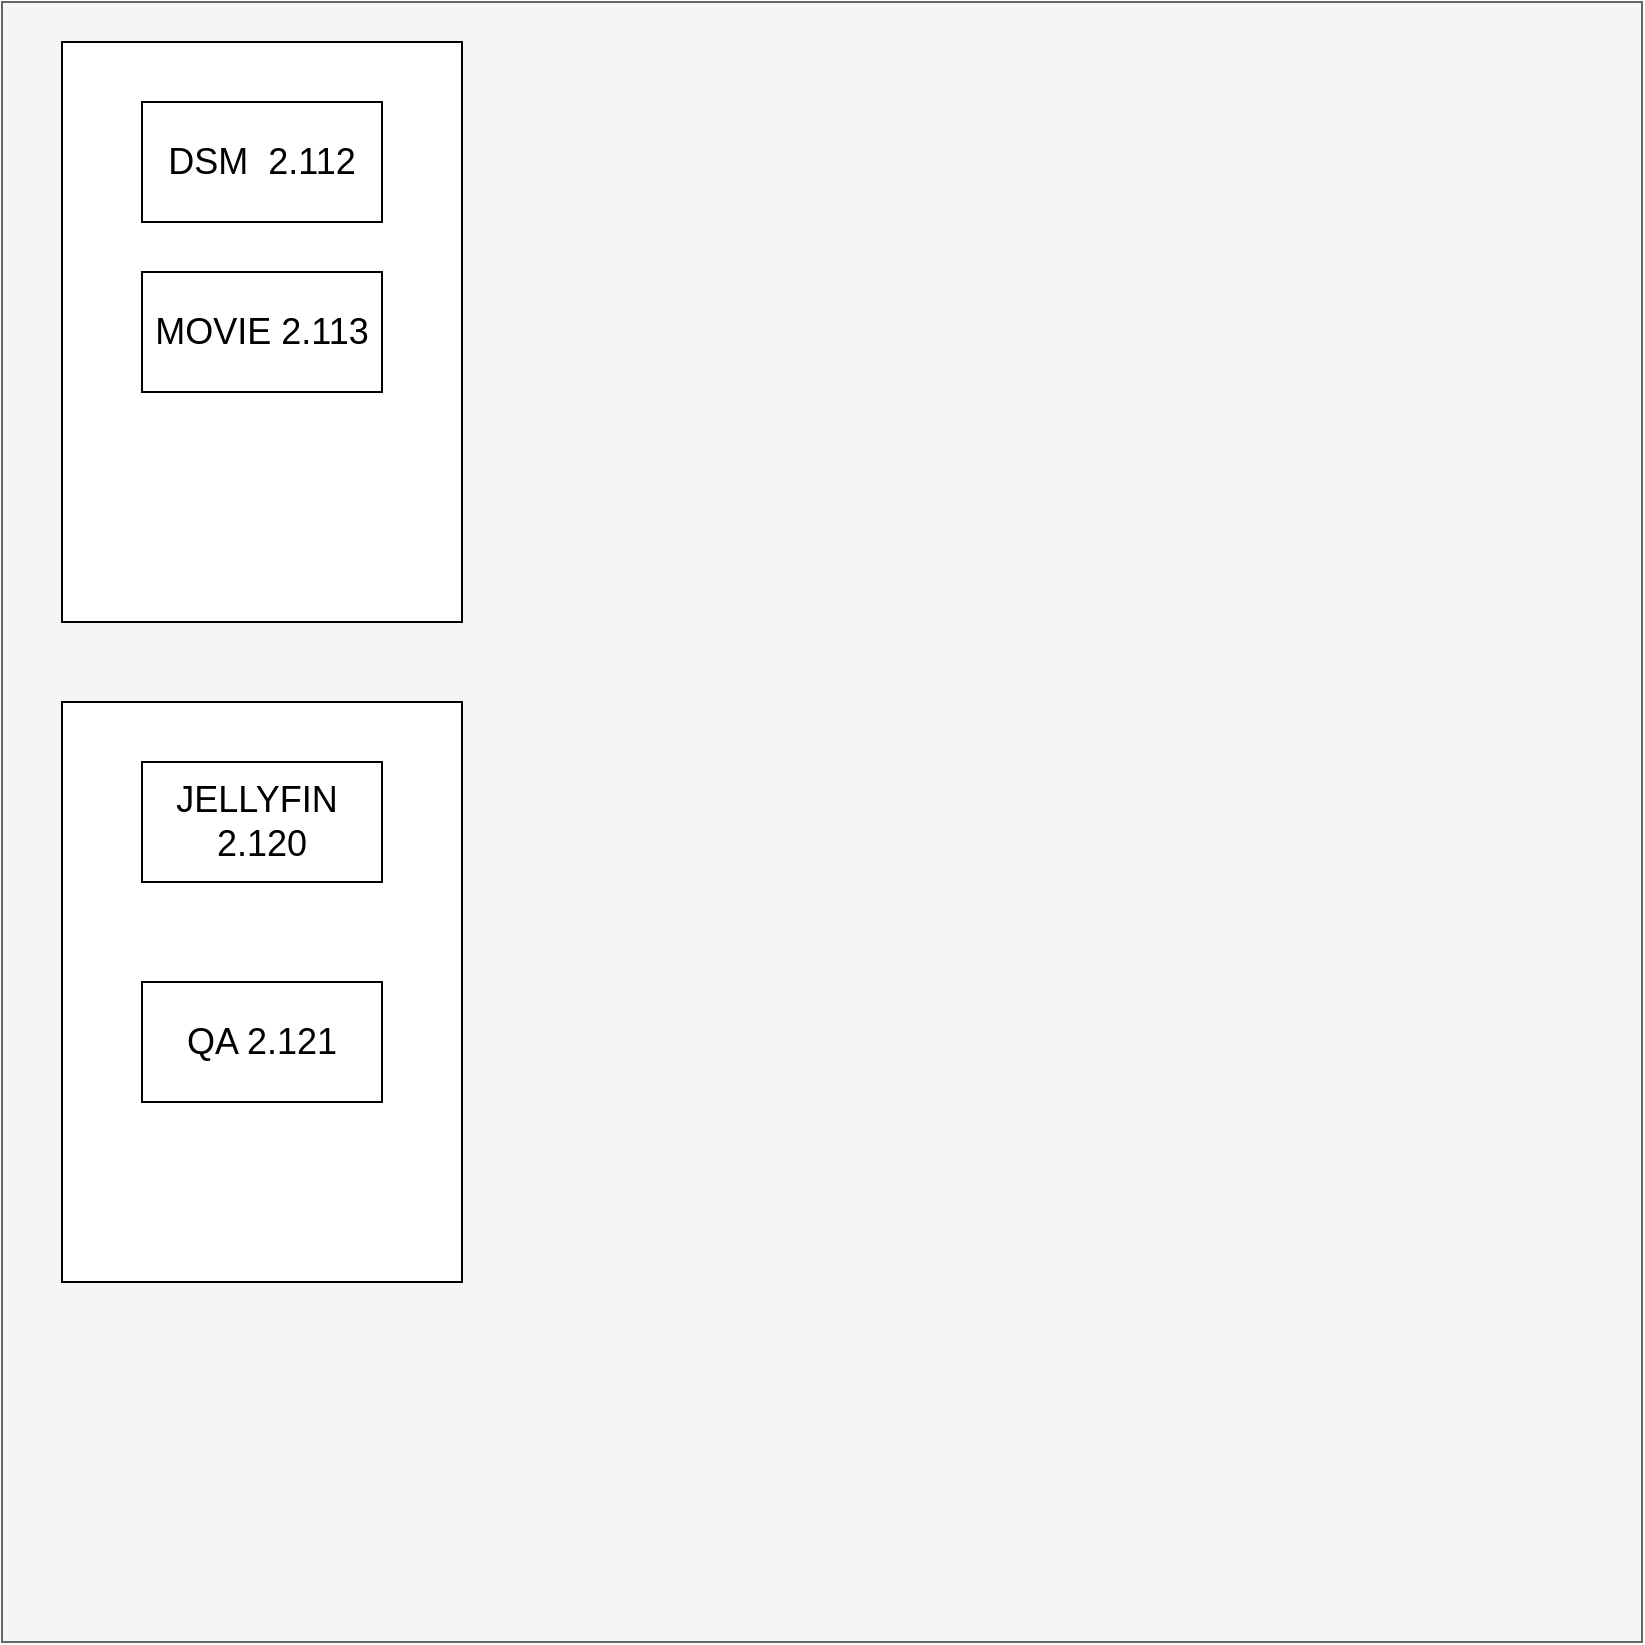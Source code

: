 <mxfile version="17.4.5" type="github">
  <diagram name="Page-1" id="c37626ed-c26b-45fb-9056-f9ebc6bb27b6">
    <mxGraphModel dx="1483" dy="770" grid="1" gridSize="10" guides="1" tooltips="1" connect="1" arrows="1" fold="1" page="1" pageScale="1" pageWidth="1100" pageHeight="850" background="none" math="0" shadow="0">
      <root>
        <mxCell id="0" />
        <mxCell id="1" parent="0" />
        <mxCell id="8IVKxD9z1tIuyVHuPr6r-1" value="" style="whiteSpace=wrap;html=1;aspect=fixed;fillColor=#f5f5f5;fontColor=#333333;strokeColor=#666666;" vertex="1" parent="1">
          <mxGeometry x="130" y="90" width="820" height="820" as="geometry" />
        </mxCell>
        <mxCell id="8IVKxD9z1tIuyVHuPr6r-3" value="" style="rounded=0;whiteSpace=wrap;html=1;" vertex="1" parent="1">
          <mxGeometry x="160" y="110" width="200" height="290" as="geometry" />
        </mxCell>
        <mxCell id="8IVKxD9z1tIuyVHuPr6r-5" value="DSM&amp;nbsp; 2.112" style="rounded=0;whiteSpace=wrap;html=1;fontSize=18;" vertex="1" parent="1">
          <mxGeometry x="200" y="140" width="120" height="60" as="geometry" />
        </mxCell>
        <mxCell id="8IVKxD9z1tIuyVHuPr6r-6" value="MOVIE 2.113" style="rounded=0;whiteSpace=wrap;html=1;fontSize=18;" vertex="1" parent="1">
          <mxGeometry x="200" y="225" width="120" height="60" as="geometry" />
        </mxCell>
        <mxCell id="8IVKxD9z1tIuyVHuPr6r-7" value="" style="rounded=0;whiteSpace=wrap;html=1;" vertex="1" parent="1">
          <mxGeometry x="160" y="440" width="200" height="290" as="geometry" />
        </mxCell>
        <mxCell id="8IVKxD9z1tIuyVHuPr6r-8" value="JELLYFIN&amp;nbsp; 2.120" style="rounded=0;whiteSpace=wrap;html=1;fontSize=18;" vertex="1" parent="1">
          <mxGeometry x="200" y="470" width="120" height="60" as="geometry" />
        </mxCell>
        <mxCell id="8IVKxD9z1tIuyVHuPr6r-9" value="QA 2.121" style="rounded=0;whiteSpace=wrap;html=1;fontSize=18;" vertex="1" parent="1">
          <mxGeometry x="200" y="580" width="120" height="60" as="geometry" />
        </mxCell>
      </root>
    </mxGraphModel>
  </diagram>
</mxfile>

